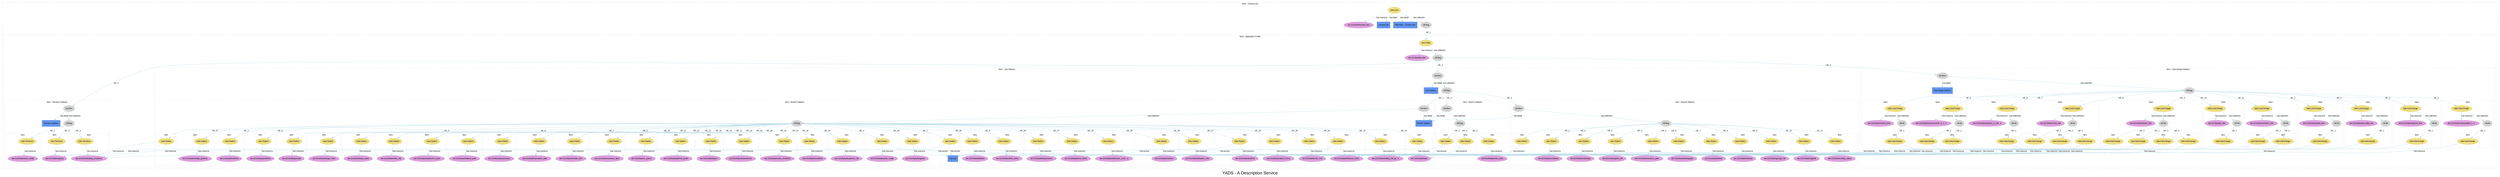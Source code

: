 
digraph yads { 



graph [

  fontname=arial, fontsize=24

  label="YADS - A Description Service"

];

node [

  fontname=arial, fontsize=11, fontcolor=black,

  style=filled, color=cornflowerblue,

];

edge [

  fontname=arial, fontsize=11, fontcolor=black,

  style=filled, color=lightblue,

];

rankdir=TB;



subgraph cluster_1 {



  style=dashed; color=lightgrey;

  fontname=arial; fontsize=11;

  fontcolor="black"; label="Nest - Central Line";



  ":_1" [label="tube:Line", color=lightgoldenrod];

  ":_1" -> "doi:1014/tube/central_line" [label="has:resource", URL="http://www2.elsevier.co.uk/~tony/1014/yads-schema-2002-04-03#resource"];



  ":_1" -> "node_2" [label="has:label", URL="http://www2.elsevier.co.uk/~tony/1014/yads-schema-2002-04-03#label"];

  ":_1" -> "node_3" [label="has:detail", URL="http://www2.elsevier.co.uk/~tony/1014/yads-schema-2002-04-03#detail"];

  ":_1" -> ":_2" [label="has:collection", URL="http://www2.elsevier.co.uk/~tony/1014/yads-schema-2002-04-03#collection"];

  ":_2" [label="rdf:Bag", color=lightgrey];

  "doi:1014/tube/central_line" [color=plum, URL="http://dx.doi.org/1014/tube/central_line"];

  "node_2" [shape=box, label="Central Line"];

  "node_3" [shape=box, label="TubeTime - Central Line."];

  ":_2" [label="rdf:Bag", color=lightgrey, URL="http://www.w3.org/1999/02/22-rdf-syntax-ns#Bag"];

  ":_2" -> ":_3" [label="rdf:_1", URL="http://www.w3.org/1999/02/22-rdf-syntax-ns#_1"];

":_3" [label="isa:Nest"]



subgraph cluster_3 {



  style=dashed; color=lightgrey;

  fontname=arial; fontsize=11;

  fontcolor="black"; label="Nest - Application Profile";



  ":_3" [label="doi:Profile", color=lightgoldenrod];

  ":_3" -> "doi:1014/profile.tube" [label="has:resource", URL="http://www2.elsevier.co.uk/~tony/1014/yads-schema-2002-04-03#resource"];



  ":_3" -> ":_4" [label="has:collection", URL="http://www2.elsevier.co.uk/~tony/1014/yads-schema-2002-04-03#collection"];

  ":_4" [label="rdf:Bag", color=lightgrey];

  "doi:1014/profile.tube" [color=plum, URL="http://dx.doi.org/1014/profile.tube"];

  ":_4" [label="rdf:Bag", color=lightgrey, URL="http://www.w3.org/1999/02/22-rdf-syntax-ns#Bag"];

  ":_4" -> ":_5" [label="rdf:_1", URL="http://www.w3.org/1999/02/22-rdf-syntax-ns#_1"];

":_5" [label="isa:Item"]

  ":_4" -> ":_10" [label="rdf:_2", URL="http://www.w3.org/1999/02/22-rdf-syntax-ns#_2"];

":_10" [label="isa:Item"]

  ":_4" -> ":_69" [label="rdf:_3", URL="http://www.w3.org/1999/02/22-rdf-syntax-ns#_3"];

":_69" [label="isa:Item"]



subgraph cluster_5 {



  style=dashed; color=lightgrey;

  fontname=arial; fontsize=11;

  fontcolor="black"; label="Item - Terminus Stations";



  ":_5" [label="isa:Item", color=lightgrey, URL="http://www2.elsevier.co.uk/~tony/1014/yads-schema-2002-04-03#Item"];

  ":_5" -> "node_5" [label="has:detail", URL="http://www2.elsevier.co.uk/~tony/1014/yads-schema-2002-04-03#detail"];

  ":_5" -> ":_6" [label="has:collection", URL="http://www2.elsevier.co.uk/~tony/1014/yads-schema-2002-04-03#collection"];

  ":_6" [label="rdf:Bag", color=lightgrey];

  "node_5" [shape=box, label="Terminus stations."];

  ":_6" [label="rdf:Bag", color=lightgrey, URL="http://www.w3.org/1999/02/22-rdf-syntax-ns#Bag"];

  ":_6" -> ":_7" [label="rdf:_1", URL="http://www.w3.org/1999/02/22-rdf-syntax-ns#_1"];

":_7" [label="isa:Item"]

  ":_6" -> ":_8" [label="rdf:_2", URL="http://www.w3.org/1999/02/22-rdf-syntax-ns#_2"];

":_8" [label="isa:Item"]

  ":_6" -> ":_9" [label="rdf:_3", URL="http://www.w3.org/1999/02/22-rdf-syntax-ns#_3"];

":_9" [label="isa:Item"]



subgraph cluster_7 {



  style=dashed; color=lightgrey;

  fontname=arial; fontsize=11;

  fontcolor="black"; label="Item";



  ":_7" [label="tube:Terminus", color=lightgoldenrod];

  ":_7" -> "doi:1014/tube/west_ruislip" [label="has:resource", URL="http://www2.elsevier.co.uk/~tony/1014/yads-schema-2002-04-03#resource"];



  "doi:1014/tube/west_ruislip" [color=plum, URL="http://dx.doi.org/1014/tube/west_ruislip"];

}



subgraph cluster_8 {



  style=dashed; color=lightgrey;

  fontname=arial; fontsize=11;

  fontcolor="black"; label="Item";



  ":_8" [label="tube:Terminus", color=lightgoldenrod];

  ":_8" -> "doi:1014/tube/epping" [label="has:resource", URL="http://www2.elsevier.co.uk/~tony/1014/yads-schema-2002-04-03#resource"];



  "doi:1014/tube/epping" [color=plum, URL="http://dx.doi.org/1014/tube/epping"];

}



subgraph cluster_9 {



  style=dashed; color=lightgrey;

  fontname=arial; fontsize=11;

  fontcolor="black"; label="Item";



  ":_9" [label="tube:Terminus", color=lightgoldenrod];

  ":_9" -> "doi:1014/tube/ealing_broadway" [label="has:resource", URL="http://www2.elsevier.co.uk/~tony/1014/yads-schema-2002-04-03#resource"];



  "doi:1014/tube/ealing_broadway" [color=plum, URL="http://dx.doi.org/1014/tube/ealing_broadway"];

}



}



subgraph cluster_10 {



  style=dashed; color=lightgrey;

  fontname=arial; fontsize=11;

  fontcolor="black"; label="Item - Line Stations";



  ":_10" [label="isa:Item", color=lightgrey, URL="http://www2.elsevier.co.uk/~tony/1014/yads-schema-2002-04-03#Item"];

  ":_10" -> "node_9" [label="has:detail", URL="http://www2.elsevier.co.uk/~tony/1014/yads-schema-2002-04-03#detail"];

  ":_10" -> ":_11" [label="has:collection", URL="http://www2.elsevier.co.uk/~tony/1014/yads-schema-2002-04-03#collection"];

  ":_11" [label="rdf:Bag", color=lightgrey];

  "node_9" [shape=box, label="Line stations."];

  ":_11" [label="rdf:Bag", color=lightgrey, URL="http://www.w3.org/1999/02/22-rdf-syntax-ns#Bag"];

  ":_11" -> ":_12" [label="rdf:_1", URL="http://www.w3.org/1999/02/22-rdf-syntax-ns#_1"];

":_12" [label="isa:Item"]

  ":_11" -> ":_51" [label="rdf:_2", URL="http://www.w3.org/1999/02/22-rdf-syntax-ns#_2"];

":_51" [label="isa:Item"]

  ":_11" -> ":_56" [label="rdf:_3", URL="http://www.w3.org/1999/02/22-rdf-syntax-ns#_3"];

":_56" [label="isa:Item"]



subgraph cluster_12 {



  style=dashed; color=lightgrey;

  fontname=arial; fontsize=11;

  fontcolor="black"; label="Item - Branch Stations";



  ":_12" [label="isa:Item", color=lightgrey, URL="http://www2.elsevier.co.uk/~tony/1014/yads-schema-2002-04-03#Item"];

  ":_12" -> "node_105257" [label="has:detail", URL="http://www2.elsevier.co.uk/~tony/1014/yads-schema-2002-04-03#detail"];

  ":_12" -> ":_13" [label="has:collection", URL="http://www2.elsevier.co.uk/~tony/1014/yads-schema-2002-04-03#collection"];

  ":_13" [label="rdf:Bag", color=lightgrey];

  "node_105257" [shape=box, label="Branch stations."];

  ":_13" [label="rdf:Bag", color=lightgrey, URL="http://www.w3.org/1999/02/22-rdf-syntax-ns#Bag"];

  ":_13" -> ":_14" [label="rdf:_1", URL="http://www.w3.org/1999/02/22-rdf-syntax-ns#_1"];

":_14" [label="isa:Item"]

  ":_13" -> ":_15" [label="rdf:_2", URL="http://www.w3.org/1999/02/22-rdf-syntax-ns#_2"];

":_15" [label="isa:Item"]

  ":_13" -> ":_16" [label="rdf:_3", URL="http://www.w3.org/1999/02/22-rdf-syntax-ns#_3"];

":_16" [label="isa:Item"]

  ":_13" -> ":_17" [label="rdf:_4", URL="http://www.w3.org/1999/02/22-rdf-syntax-ns#_4"];

":_17" [label="isa:Item"]

  ":_13" -> ":_18" [label="rdf:_5", URL="http://www.w3.org/1999/02/22-rdf-syntax-ns#_5"];

":_18" [label="isa:Item"]

  ":_13" -> ":_19" [label="rdf:_6", URL="http://www.w3.org/1999/02/22-rdf-syntax-ns#_6"];

":_19" [label="isa:Item"]

  ":_13" -> ":_20" [label="rdf:_7", URL="http://www.w3.org/1999/02/22-rdf-syntax-ns#_7"];

":_20" [label="isa:Item"]

  ":_13" -> ":_21" [label="rdf:_8", URL="http://www.w3.org/1999/02/22-rdf-syntax-ns#_8"];

":_21" [label="isa:Item"]

  ":_13" -> ":_22" [label="rdf:_9", URL="http://www.w3.org/1999/02/22-rdf-syntax-ns#_9"];

":_22" [label="isa:Item"]

  ":_13" -> ":_23" [label="rdf:_10", URL="http://www.w3.org/1999/02/22-rdf-syntax-ns#_10"];

":_23" [label="isa:Item"]

  ":_13" -> ":_24" [label="rdf:_11", URL="http://www.w3.org/1999/02/22-rdf-syntax-ns#_11"];

":_24" [label="isa:Item"]

  ":_13" -> ":_25" [label="rdf:_12", URL="http://www.w3.org/1999/02/22-rdf-syntax-ns#_12"];

":_25" [label="isa:Item"]

  ":_13" -> ":_26" [label="rdf:_13", URL="http://www.w3.org/1999/02/22-rdf-syntax-ns#_13"];

":_26" [label="isa:Item"]

  ":_13" -> ":_27" [label="rdf:_14", URL="http://www.w3.org/1999/02/22-rdf-syntax-ns#_14"];

":_27" [label="isa:Item"]

  ":_13" -> ":_28" [label="rdf:_15", URL="http://www.w3.org/1999/02/22-rdf-syntax-ns#_15"];

":_28" [label="isa:Item"]

  ":_13" -> ":_29" [label="rdf:_16", URL="http://www.w3.org/1999/02/22-rdf-syntax-ns#_16"];

":_29" [label="isa:Item"]

  ":_13" -> ":_30" [label="rdf:_17", URL="http://www.w3.org/1999/02/22-rdf-syntax-ns#_17"];

":_30" [label="isa:Item"]

  ":_13" -> ":_31" [label="rdf:_18", URL="http://www.w3.org/1999/02/22-rdf-syntax-ns#_18"];

":_31" [label="isa:Item"]

  ":_13" -> ":_32" [label="rdf:_19", URL="http://www.w3.org/1999/02/22-rdf-syntax-ns#_19"];

":_32" [label="isa:Item"]

  ":_13" -> ":_33" [label="rdf:_20", URL="http://www.w3.org/1999/02/22-rdf-syntax-ns#_20"];

":_33" [label="isa:Item"]

  ":_13" -> ":_34" [label="rdf:_21", URL="http://www.w3.org/1999/02/22-rdf-syntax-ns#_21"];

":_34" [label="isa:Item"]

  ":_13" -> ":_35" [label="rdf:_22", URL="http://www.w3.org/1999/02/22-rdf-syntax-ns#_22"];

":_35" [label="isa:Item"]

  ":_13" -> ":_36" [label="rdf:_23", URL="http://www.w3.org/1999/02/22-rdf-syntax-ns#_23"];

":_36" [label="isa:Item"]

  ":_13" -> ":_37" [label="rdf:_24", URL="http://www.w3.org/1999/02/22-rdf-syntax-ns#_24"];

":_37" [label="isa:Item"]

  ":_13" -> ":_38" [label="rdf:_25", URL="http://www.w3.org/1999/02/22-rdf-syntax-ns#_25"];

":_38" [label="isa:Item"]

  ":_13" -> ":_39" [label="rdf:_26", URL="http://www.w3.org/1999/02/22-rdf-syntax-ns#_26"];

":_39" [label="isa:Item"]

  ":_13" -> ":_40" [label="rdf:_27", URL="http://www.w3.org/1999/02/22-rdf-syntax-ns#_27"];

":_40" [label="isa:Item"]

  ":_13" -> ":_41" [label="rdf:_28", URL="http://www.w3.org/1999/02/22-rdf-syntax-ns#_28"];

":_41" [label="isa:Item"]

  ":_13" -> ":_42" [label="rdf:_29", URL="http://www.w3.org/1999/02/22-rdf-syntax-ns#_29"];

":_42" [label="isa:Item"]

  ":_13" -> ":_43" [label="rdf:_30", URL="http://www.w3.org/1999/02/22-rdf-syntax-ns#_30"];

":_43" [label="isa:Item"]

  ":_13" -> ":_44" [label="rdf:_31", URL="http://www.w3.org/1999/02/22-rdf-syntax-ns#_31"];

":_44" [label="isa:Item"]

  ":_13" -> ":_45" [label="rdf:_32", URL="http://www.w3.org/1999/02/22-rdf-syntax-ns#_32"];

":_45" [label="isa:Item"]

  ":_13" -> ":_46" [label="rdf:_33", URL="http://www.w3.org/1999/02/22-rdf-syntax-ns#_33"];

":_46" [label="isa:Item"]

  ":_13" -> ":_47" [label="rdf:_34", URL="http://www.w3.org/1999/02/22-rdf-syntax-ns#_34"];

":_47" [label="isa:Item"]

  ":_13" -> ":_48" [label="rdf:_35", URL="http://www.w3.org/1999/02/22-rdf-syntax-ns#_35"];

":_48" [label="isa:Item"]

  ":_13" -> ":_49" [label="rdf:_36", URL="http://www.w3.org/1999/02/22-rdf-syntax-ns#_36"];

":_49" [label="isa:Item"]

  ":_13" -> ":_50" [label="rdf:_37", URL="http://www.w3.org/1999/02/22-rdf-syntax-ns#_37"];

":_50" [label="isa:Item"]



subgraph cluster_14 {



  style=dashed; color=lightgrey;

  fontname=arial; fontsize=11;

  fontcolor="black"; label="Item";



  ":_14" [label="tube:Station", color=lightgoldenrod];

  ":_14" -> "doi:1014/tube/west_ruislip" [label="has:resource", URL="http://www2.elsevier.co.uk/~tony/1014/yads-schema-2002-04-03#resource"];



  ":_14" -> "node_1215374154" [label="has:access", URL="http://www2.elsevier.co.uk/~tony/1014/yads-schema-2002-04-03#access"];

  "doi:1014/tube/west_ruislip" [color=plum, URL="http://dx.doi.org/1014/tube/west_ruislip"];

  "node_1215374154" [shape=box, label="Rail Link"];

}



subgraph cluster_15 {



  style=dashed; color=lightgrey;

  fontname=arial; fontsize=11;

  fontcolor="black"; label="Item";



  ":_15" [label="tube:Station", color=lightgoldenrod];

  ":_15" -> "doi:1014/tube/ruislip_gardens" [label="has:resource", URL="http://www2.elsevier.co.uk/~tony/1014/yads-schema-2002-04-03#resource"];



  "doi:1014/tube/ruislip_gardens" [color=plum, URL="http://dx.doi.org/1014/tube/ruislip_gardens"];

}



subgraph cluster_16 {



  style=dashed; color=lightgrey;

  fontname=arial; fontsize=11;

  fontcolor="black"; label="Item";



  ":_16" [label="tube:Station", color=lightgoldenrod];

  ":_16" -> "doi:1014/tube/south_ruislip" [label="has:resource", URL="http://www2.elsevier.co.uk/~tony/1014/yads-schema-2002-04-03#resource"];



  ":_16" -> "node_1215374154" [label="has:access", URL="http://www2.elsevier.co.uk/~tony/1014/yads-schema-2002-04-03#access"];

  "doi:1014/tube/south_ruislip" [color=plum, URL="http://dx.doi.org/1014/tube/south_ruislip"];

  "node_1215374154" [shape=box, label="Rail Link"];

}



subgraph cluster_17 {



  style=dashed; color=lightgrey;

  fontname=arial; fontsize=11;

  fontcolor="black"; label="Item";



  ":_17" [label="tube:Station", color=lightgoldenrod];

  ":_17" -> "doi:1014/tube/northolt" [label="has:resource", URL="http://www2.elsevier.co.uk/~tony/1014/yads-schema-2002-04-03#resource"];



  "doi:1014/tube/northolt" [color=plum, URL="http://dx.doi.org/1014/tube/northolt"];

}



subgraph cluster_18 {



  style=dashed; color=lightgrey;

  fontname=arial; fontsize=11;

  fontcolor="black"; label="Item";



  ":_18" [label="tube:Station", color=lightgoldenrod];

  ":_18" -> "doi:1014/tube/greenford" [label="has:resource", URL="http://www2.elsevier.co.uk/~tony/1014/yads-schema-2002-04-03#resource"];



  "doi:1014/tube/greenford" [color=plum, URL="http://dx.doi.org/1014/tube/greenford"];

}



subgraph cluster_19 {



  style=dashed; color=lightgrey;

  fontname=arial; fontsize=11;

  fontcolor="black"; label="Item";



  ":_19" [label="tube:Station", color=lightgoldenrod];

  ":_19" -> "doi:1014/tube/perivale" [label="has:resource", URL="http://www2.elsevier.co.uk/~tony/1014/yads-schema-2002-04-03#resource"];



  "doi:1014/tube/perivale" [color=plum, URL="http://dx.doi.org/1014/tube/perivale"];

}



subgraph cluster_20 {



  style=dashed; color=lightgrey;

  fontname=arial; fontsize=11;

  fontcolor="black"; label="Item";



  ":_20" [label="tube:Station", color=lightgoldenrod];

  ":_20" -> "doi:1014/tube/hanger_lane" [label="has:resource", URL="http://www2.elsevier.co.uk/~tony/1014/yads-schema-2002-04-03#resource"];



  "doi:1014/tube/hanger_lane" [color=plum, URL="http://dx.doi.org/1014/tube/hanger_lane"];

}



subgraph cluster_21 {



  style=dashed; color=lightgrey;

  fontname=arial; fontsize=11;

  fontcolor="black"; label="Item";



  ":_21" [label="tube:Station", color=lightgoldenrod];

  ":_21" -> "doi:1014/tube/north_acton" [label="has:resource", URL="http://www2.elsevier.co.uk/~tony/1014/yads-schema-2002-04-03#resource"];



  "doi:1014/tube/north_acton" [color=plum, URL="http://dx.doi.org/1014/tube/north_acton"];

}



subgraph cluster_22 {



  style=dashed; color=lightgrey;

  fontname=arial; fontsize=11;

  fontcolor="black"; label="Item";



  ":_22" [label="tube:Station", color=lightgoldenrod];

  ":_22" -> "doi:1014/tube/east_acton" [label="has:resource", URL="http://www2.elsevier.co.uk/~tony/1014/yads-schema-2002-04-03#resource"];



  "doi:1014/tube/east_acton" [color=plum, URL="http://dx.doi.org/1014/tube/east_acton"];

}



subgraph cluster_23 {



  style=dashed; color=lightgrey;

  fontname=arial; fontsize=11;

  fontcolor="black"; label="Item";



  ":_23" [label="tube:Station", color=lightgoldenrod];

  ":_23" -> "doi:1014/tube/white_city" [label="has:resource", URL="http://www2.elsevier.co.uk/~tony/1014/yads-schema-2002-04-03#resource"];



  "doi:1014/tube/white_city" [color=plum, URL="http://dx.doi.org/1014/tube/white_city"];

}



subgraph cluster_24 {



  style=dashed; color=lightgrey;

  fontname=arial; fontsize=11;

  fontcolor="black"; label="Item";



  ":_24" [label="tube:Station", color=lightgoldenrod];

  ":_24" -> "doi:1014/tube/shepherd's_bush" [label="has:resource", URL="http://www2.elsevier.co.uk/~tony/1014/yads-schema-2002-04-03#resource"];



  "doi:1014/tube/shepherd's_bush" [color=plum, URL="http://dx.doi.org/1014/tube/shepherd's_bush"];

}



subgraph cluster_25 {



  style=dashed; color=lightgrey;

  fontname=arial; fontsize=11;

  fontcolor="black"; label="Item";



  ":_25" [label="tube:Station", color=lightgoldenrod];

  ":_25" -> "doi:1014/tube/holland_park" [label="has:resource", URL="http://www2.elsevier.co.uk/~tony/1014/yads-schema-2002-04-03#resource"];



  "doi:1014/tube/holland_park" [color=plum, URL="http://dx.doi.org/1014/tube/holland_park"];

}



subgraph cluster_26 {



  style=dashed; color=lightgrey;

  fontname=arial; fontsize=11;

  fontcolor="black"; label="Item";



  ":_26" [label="tube:Station", color=lightgoldenrod];

  ":_26" -> "doi:1014/tube/notting_hill_ga...e" [label="has:resource", URL="http://www2.elsevier.co.uk/~tony/1014/yads-schema-2002-04-03#resource"];



  "doi:1014/tube/notting_hill_ga...e" [color=plum, URL="http://dx.doi.org/1014/tube/notting_hill_gate"];

}



subgraph cluster_27 {



  style=dashed; color=lightgrey;

  fontname=arial; fontsize=11;

  fontcolor="black"; label="Item";



  ":_27" [label="tube:Station", color=lightgoldenrod];

  ":_27" -> "doi:1014/tube/queensway" [label="has:resource", URL="http://www2.elsevier.co.uk/~tony/1014/yads-schema-2002-04-03#resource"];



  "doi:1014/tube/queensway" [color=plum, URL="http://dx.doi.org/1014/tube/queensway"];

}



subgraph cluster_28 {



  style=dashed; color=lightgrey;

  fontname=arial; fontsize=11;

  fontcolor="black"; label="Item";



  ":_28" [label="tube:Station", color=lightgoldenrod];

  ":_28" -> "doi:1014/tube/lancaster_gate" [label="has:resource", URL="http://www2.elsevier.co.uk/~tony/1014/yads-schema-2002-04-03#resource"];



  "doi:1014/tube/lancaster_gate" [color=plum, URL="http://dx.doi.org/1014/tube/lancaster_gate"];

}



subgraph cluster_29 {



  style=dashed; color=lightgrey;

  fontname=arial; fontsize=11;

  fontcolor="black"; label="Item";



  ":_29" [label="tube:Station", color=lightgoldenrod];

  ":_29" -> "doi:1014/tube/marble_arch" [label="has:resource", URL="http://www2.elsevier.co.uk/~tony/1014/yads-schema-2002-04-03#resource"];



  "doi:1014/tube/marble_arch" [color=plum, URL="http://dx.doi.org/1014/tube/marble_arch"];

}



subgraph cluster_30 {



  style=dashed; color=lightgrey;

  fontname=arial; fontsize=11;

  fontcolor="black"; label="Item";



  ":_30" [label="tube:Station", color=lightgoldenrod];

  ":_30" -> "doi:1014/tube/bond_street" [label="has:resource", URL="http://www2.elsevier.co.uk/~tony/1014/yads-schema-2002-04-03#resource"];



  "doi:1014/tube/bond_street" [color=plum, URL="http://dx.doi.org/1014/tube/bond_street"];

}



subgraph cluster_31 {



  style=dashed; color=lightgrey;

  fontname=arial; fontsize=11;

  fontcolor="black"; label="Item";



  ":_31" [label="tube:Station", color=lightgoldenrod];

  ":_31" -> "doi:1014/tube/oxford_circus" [label="has:resource", URL="http://www2.elsevier.co.uk/~tony/1014/yads-schema-2002-04-03#resource"];



  "doi:1014/tube/oxford_circus" [color=plum, URL="http://dx.doi.org/1014/tube/oxford_circus"];

}



subgraph cluster_32 {



  style=dashed; color=lightgrey;

  fontname=arial; fontsize=11;

  fontcolor="black"; label="Item";



  ":_32" [label="tube:Station", color=lightgoldenrod];

  ":_32" -> "doi:1014/tube/tottenham_court...d" [label="has:resource", URL="http://www2.elsevier.co.uk/~tony/1014/yads-schema-2002-04-03#resource"];



  "doi:1014/tube/tottenham_court...d" [color=plum, URL="http://dx.doi.org/1014/tube/tottenham_court_road"];

}



subgraph cluster_33 {



  style=dashed; color=lightgrey;

  fontname=arial; fontsize=11;

  fontcolor="black"; label="Item";



  ":_33" [label="tube:Station", color=lightgoldenrod];

  ":_33" -> "doi:1014/tube/holborn" [label="has:resource", URL="http://www2.elsevier.co.uk/~tony/1014/yads-schema-2002-04-03#resource"];



  "doi:1014/tube/holborn" [color=plum, URL="http://dx.doi.org/1014/tube/holborn"];

}



subgraph cluster_34 {



  style=dashed; color=lightgrey;

  fontname=arial; fontsize=11;

  fontcolor="black"; label="Item";



  ":_34" [label="tube:Station", color=lightgoldenrod];

  ":_34" -> "doi:1014/tube/chancery_lane" [label="has:resource", URL="http://www2.elsevier.co.uk/~tony/1014/yads-schema-2002-04-03#resource"];



  "doi:1014/tube/chancery_lane" [color=plum, URL="http://dx.doi.org/1014/tube/chancery_lane"];

}



subgraph cluster_35 {



  style=dashed; color=lightgrey;

  fontname=arial; fontsize=11;

  fontcolor="black"; label="Item";



  ":_35" [label="tube:Station", color=lightgoldenrod];

  ":_35" -> "doi:1014/tube/st._paul's" [label="has:resource", URL="http://www2.elsevier.co.uk/~tony/1014/yads-schema-2002-04-03#resource"];



  "doi:1014/tube/st._paul's" [color=plum, URL="http://dx.doi.org/1014/tube/st._paul's"];

}



subgraph cluster_36 {



  style=dashed; color=lightgrey;

  fontname=arial; fontsize=11;

  fontcolor="black"; label="Item";



  ":_36" [label="tube:Station", color=lightgoldenrod];

  ":_36" -> "doi:1014/tube/bank" [label="has:resource", URL="http://www2.elsevier.co.uk/~tony/1014/yads-schema-2002-04-03#resource"];



  "doi:1014/tube/bank" [color=plum, URL="http://dx.doi.org/1014/tube/bank"];

}



subgraph cluster_37 {



  style=dashed; color=lightgrey;

  fontname=arial; fontsize=11;

  fontcolor="black"; label="Item";



  ":_37" [label="tube:Station", color=lightgoldenrod];

  ":_37" -> "doi:1014/tube/liverpool_stree" [label="has:resource", URL="http://www2.elsevier.co.uk/~tony/1014/yads-schema-2002-04-03#resource"];



  ":_37" -> "node_1215374154" [label="has:access", URL="http://www2.elsevier.co.uk/~tony/1014/yads-schema-2002-04-03#access"];

  "doi:1014/tube/liverpool_stree" [color=plum, URL="http://dx.doi.org/1014/tube/liverpool_street"];

  "node_1215374154" [shape=box, label="Rail Link"];

}



subgraph cluster_38 {



  style=dashed; color=lightgrey;

  fontname=arial; fontsize=11;

  fontcolor="black"; label="Item";



  ":_38" [label="tube:Station", color=lightgoldenrod];

  ":_38" -> "doi:1014/tube/bethnal_green" [label="has:resource", URL="http://www2.elsevier.co.uk/~tony/1014/yads-schema-2002-04-03#resource"];



  "doi:1014/tube/bethnal_green" [color=plum, URL="http://dx.doi.org/1014/tube/bethnal_green"];

}



subgraph cluster_39 {



  style=dashed; color=lightgrey;

  fontname=arial; fontsize=11;

  fontcolor="black"; label="Item";



  ":_39" [label="tube:Station", color=lightgoldenrod];

  ":_39" -> "doi:1014/tube/mile_end" [label="has:resource", URL="http://www2.elsevier.co.uk/~tony/1014/yads-schema-2002-04-03#resource"];



  "doi:1014/tube/mile_end" [color=plum, URL="http://dx.doi.org/1014/tube/mile_end"];

}



subgraph cluster_40 {



  style=dashed; color=lightgrey;

  fontname=arial; fontsize=11;

  fontcolor="black"; label="Item";



  ":_40" [label="tube:Station", color=lightgoldenrod];

  ":_40" -> "doi:1014/tube/stratford" [label="has:resource", URL="http://www2.elsevier.co.uk/~tony/1014/yads-schema-2002-04-03#resource"];



  ":_40" -> "node_1215374154" [label="has:access", URL="http://www2.elsevier.co.uk/~tony/1014/yads-schema-2002-04-03#access"];

  "doi:1014/tube/stratford" [color=plum, URL="http://dx.doi.org/1014/tube/stratford"];

  "node_1215374154" [shape=box, label="Rail Link"];

}



subgraph cluster_41 {



  style=dashed; color=lightgrey;

  fontname=arial; fontsize=11;

  fontcolor="black"; label="Item";



  ":_41" [label="tube:Station", color=lightgoldenrod];

  ":_41" -> "doi:1014/tube/leyton" [label="has:resource", URL="http://www2.elsevier.co.uk/~tony/1014/yads-schema-2002-04-03#resource"];



  "doi:1014/tube/leyton" [color=plum, URL="http://dx.doi.org/1014/tube/leyton"];

}



subgraph cluster_42 {



  style=dashed; color=lightgrey;

  fontname=arial; fontsize=11;

  fontcolor="black"; label="Item";



  ":_42" [label="tube:Station", color=lightgoldenrod];

  ":_42" -> "doi:1014/tube/leytonstone" [label="has:resource", URL="http://www2.elsevier.co.uk/~tony/1014/yads-schema-2002-04-03#resource"];



  "doi:1014/tube/leytonstone" [color=plum, URL="http://dx.doi.org/1014/tube/leytonstone"];

}



subgraph cluster_43 {



  style=dashed; color=lightgrey;

  fontname=arial; fontsize=11;

  fontcolor="black"; label="Item";



  ":_43" [label="tube:Station", color=lightgoldenrod];

  ":_43" -> "doi:1014/tube/snaresbrook" [label="has:resource", URL="http://www2.elsevier.co.uk/~tony/1014/yads-schema-2002-04-03#resource"];



  "doi:1014/tube/snaresbrook" [color=plum, URL="http://dx.doi.org/1014/tube/snaresbrook"];

}



subgraph cluster_44 {



  style=dashed; color=lightgrey;

  fontname=arial; fontsize=11;

  fontcolor="black"; label="Item";



  ":_44" [label="tube:Station", color=lightgoldenrod];

  ":_44" -> "doi:1014/tube/south_woodford" [label="has:resource", URL="http://www2.elsevier.co.uk/~tony/1014/yads-schema-2002-04-03#resource"];



  "doi:1014/tube/south_woodford" [color=plum, URL="http://dx.doi.org/1014/tube/south_woodford"];

}



subgraph cluster_45 {



  style=dashed; color=lightgrey;

  fontname=arial; fontsize=11;

  fontcolor="black"; label="Item";



  ":_45" [label="tube:Station", color=lightgoldenrod];

  ":_45" -> "doi:1014/tube/woodford" [label="has:resource", URL="http://www2.elsevier.co.uk/~tony/1014/yads-schema-2002-04-03#resource"];



  "doi:1014/tube/woodford" [color=plum, URL="http://dx.doi.org/1014/tube/woodford"];

}



subgraph cluster_46 {



  style=dashed; color=lightgrey;

  fontname=arial; fontsize=11;

  fontcolor="black"; label="Item";



  ":_46" [label="tube:Station", color=lightgoldenrod];

  ":_46" -> "doi:1014/tube/buckhurst_hill" [label="has:resource", URL="http://www2.elsevier.co.uk/~tony/1014/yads-schema-2002-04-03#resource"];



  "doi:1014/tube/buckhurst_hill" [color=plum, URL="http://dx.doi.org/1014/tube/buckhurst_hill"];

}



subgraph cluster_47 {



  style=dashed; color=lightgrey;

  fontname=arial; fontsize=11;

  fontcolor="black"; label="Item";



  ":_47" [label="tube:Station", color=lightgoldenrod];

  ":_47" -> "doi:1014/tube/loughton" [label="has:resource", URL="http://www2.elsevier.co.uk/~tony/1014/yads-schema-2002-04-03#resource"];



  "doi:1014/tube/loughton" [color=plum, URL="http://dx.doi.org/1014/tube/loughton"];

}



subgraph cluster_48 {



  style=dashed; color=lightgrey;

  fontname=arial; fontsize=11;

  fontcolor="black"; label="Item";



  ":_48" [label="tube:Station", color=lightgoldenrod];

  ":_48" -> "doi:1014/tube/debden" [label="has:resource", URL="http://www2.elsevier.co.uk/~tony/1014/yads-schema-2002-04-03#resource"];



  "doi:1014/tube/debden" [color=plum, URL="http://dx.doi.org/1014/tube/debden"];

}



subgraph cluster_49 {



  style=dashed; color=lightgrey;

  fontname=arial; fontsize=11;

  fontcolor="black"; label="Item";



  ":_49" [label="tube:Station", color=lightgoldenrod];

  ":_49" -> "doi:1014/tube/theydon_bois" [label="has:resource", URL="http://www2.elsevier.co.uk/~tony/1014/yads-schema-2002-04-03#resource"];



  "doi:1014/tube/theydon_bois" [color=plum, URL="http://dx.doi.org/1014/tube/theydon_bois"];

}



subgraph cluster_50 {



  style=dashed; color=lightgrey;

  fontname=arial; fontsize=11;

  fontcolor="black"; label="Item";



  ":_50" [label="tube:Station", color=lightgoldenrod];

  ":_50" -> "doi:1014/tube/epping" [label="has:resource", URL="http://www2.elsevier.co.uk/~tony/1014/yads-schema-2002-04-03#resource"];



  "doi:1014/tube/epping" [color=plum, URL="http://dx.doi.org/1014/tube/epping"];

}



}



subgraph cluster_51 {



  style=dashed; color=lightgrey;

  fontname=arial; fontsize=11;

  fontcolor="black"; label="Item - Branch Stations";



  ":_51" [label="isa:Item", color=lightgrey, URL="http://www2.elsevier.co.uk/~tony/1014/yads-schema-2002-04-03#Item"];

  ":_51" -> "node_105257" [label="has:detail", URL="http://www2.elsevier.co.uk/~tony/1014/yads-schema-2002-04-03#detail"];

  ":_51" -> ":_52" [label="has:collection", URL="http://www2.elsevier.co.uk/~tony/1014/yads-schema-2002-04-03#collection"];

  ":_52" [label="rdf:Bag", color=lightgrey];

  "node_105257" [shape=box, label="Branch stations."];

  ":_52" [label="rdf:Bag", color=lightgrey, URL="http://www.w3.org/1999/02/22-rdf-syntax-ns#Bag"];

  ":_52" -> ":_53" [label="rdf:_1", URL="http://www.w3.org/1999/02/22-rdf-syntax-ns#_1"];

":_53" [label="isa:Item"]

  ":_52" -> ":_54" [label="rdf:_2", URL="http://www.w3.org/1999/02/22-rdf-syntax-ns#_2"];

":_54" [label="isa:Item"]

  ":_52" -> ":_55" [label="rdf:_3", URL="http://www.w3.org/1999/02/22-rdf-syntax-ns#_3"];

":_55" [label="isa:Item"]



subgraph cluster_53 {



  style=dashed; color=lightgrey;

  fontname=arial; fontsize=11;

  fontcolor="black"; label="Item";



  ":_53" [label="tube:Station", color=lightgoldenrod];

  ":_53" -> "doi:1014/tube/ealing_broadway" [label="has:resource", URL="http://www2.elsevier.co.uk/~tony/1014/yads-schema-2002-04-03#resource"];



  ":_53" -> "node_1215374154" [label="has:access", URL="http://www2.elsevier.co.uk/~tony/1014/yads-schema-2002-04-03#access"];

  "doi:1014/tube/ealing_broadway" [color=plum, URL="http://dx.doi.org/1014/tube/ealing_broadway"];

  "node_1215374154" [shape=box, label="Rail Link"];

}



subgraph cluster_54 {



  style=dashed; color=lightgrey;

  fontname=arial; fontsize=11;

  fontcolor="black"; label="Item";



  ":_54" [label="tube:Station", color=lightgoldenrod];

  ":_54" -> "doi:1014/tube/west_acton" [label="has:resource", URL="http://www2.elsevier.co.uk/~tony/1014/yads-schema-2002-04-03#resource"];



  "doi:1014/tube/west_acton" [color=plum, URL="http://dx.doi.org/1014/tube/west_acton"];

}



subgraph cluster_55 {



  style=dashed; color=lightgrey;

  fontname=arial; fontsize=11;

  fontcolor="black"; label="Item";



  ":_55" [label="tube:Station", color=lightgoldenrod];

  ":_55" -> "doi:1014/tube/north_acton" [label="has:resource", URL="http://www2.elsevier.co.uk/~tony/1014/yads-schema-2002-04-03#resource"];



  "doi:1014/tube/north_acton" [color=plum, URL="http://dx.doi.org/1014/tube/north_acton"];

}



}



subgraph cluster_56 {



  style=dashed; color=lightgrey;

  fontname=arial; fontsize=11;

  fontcolor="black"; label="Item - Branch Stations";



  ":_56" [label="isa:Item", color=lightgrey, URL="http://www2.elsevier.co.uk/~tony/1014/yads-schema-2002-04-03#Item"];

  ":_56" -> "node_105257" [label="has:detail", URL="http://www2.elsevier.co.uk/~tony/1014/yads-schema-2002-04-03#detail"];

  ":_56" -> ":_57" [label="has:collection", URL="http://www2.elsevier.co.uk/~tony/1014/yads-schema-2002-04-03#collection"];

  ":_57" [label="rdf:Bag", color=lightgrey];

  "node_105257" [shape=box, label="Branch stations."];

  ":_57" [label="rdf:Bag", color=lightgrey, URL="http://www.w3.org/1999/02/22-rdf-syntax-ns#Bag"];

  ":_57" -> ":_58" [label="rdf:_1", URL="http://www.w3.org/1999/02/22-rdf-syntax-ns#_1"];

":_58" [label="isa:Item"]

  ":_57" -> ":_59" [label="rdf:_2", URL="http://www.w3.org/1999/02/22-rdf-syntax-ns#_2"];

":_59" [label="isa:Item"]

  ":_57" -> ":_60" [label="rdf:_3", URL="http://www.w3.org/1999/02/22-rdf-syntax-ns#_3"];

":_60" [label="isa:Item"]

  ":_57" -> ":_61" [label="rdf:_4", URL="http://www.w3.org/1999/02/22-rdf-syntax-ns#_4"];

":_61" [label="isa:Item"]

  ":_57" -> ":_62" [label="rdf:_5", URL="http://www.w3.org/1999/02/22-rdf-syntax-ns#_5"];

":_62" [label="isa:Item"]

  ":_57" -> ":_63" [label="rdf:_6", URL="http://www.w3.org/1999/02/22-rdf-syntax-ns#_6"];

":_63" [label="isa:Item"]

  ":_57" -> ":_64" [label="rdf:_7", URL="http://www.w3.org/1999/02/22-rdf-syntax-ns#_7"];

":_64" [label="isa:Item"]

  ":_57" -> ":_65" [label="rdf:_8", URL="http://www.w3.org/1999/02/22-rdf-syntax-ns#_8"];

":_65" [label="isa:Item"]

  ":_57" -> ":_66" [label="rdf:_9", URL="http://www.w3.org/1999/02/22-rdf-syntax-ns#_9"];

":_66" [label="isa:Item"]

  ":_57" -> ":_67" [label="rdf:_10", URL="http://www.w3.org/1999/02/22-rdf-syntax-ns#_10"];

":_67" [label="isa:Item"]

  ":_57" -> ":_68" [label="rdf:_11", URL="http://www.w3.org/1999/02/22-rdf-syntax-ns#_11"];

":_68" [label="isa:Item"]



subgraph cluster_58 {



  style=dashed; color=lightgrey;

  fontname=arial; fontsize=11;

  fontcolor="black"; label="Item";



  ":_58" [label="tube:Station", color=lightgoldenrod];

  ":_58" -> "doi:1014/tube/leytonstone" [label="has:resource", URL="http://www2.elsevier.co.uk/~tony/1014/yads-schema-2002-04-03#resource"];



  "doi:1014/tube/leytonstone" [color=plum, URL="http://dx.doi.org/1014/tube/leytonstone"];

}



subgraph cluster_59 {



  style=dashed; color=lightgrey;

  fontname=arial; fontsize=11;

  fontcolor="black"; label="Item";



  ":_59" [label="tube:Station", color=lightgoldenrod];

  ":_59" -> "doi:1014/tube/wanstead" [label="has:resource", URL="http://www2.elsevier.co.uk/~tony/1014/yads-schema-2002-04-03#resource"];



  "doi:1014/tube/wanstead" [color=plum, URL="http://dx.doi.org/1014/tube/wanstead"];

}



subgraph cluster_60 {



  style=dashed; color=lightgrey;

  fontname=arial; fontsize=11;

  fontcolor="black"; label="Item";



  ":_60" [label="tube:Station", color=lightgoldenrod];

  ":_60" -> "doi:1014/tube/redbridge" [label="has:resource", URL="http://www2.elsevier.co.uk/~tony/1014/yads-schema-2002-04-03#resource"];



  "doi:1014/tube/redbridge" [color=plum, URL="http://dx.doi.org/1014/tube/redbridge"];

}



subgraph cluster_61 {



  style=dashed; color=lightgrey;

  fontname=arial; fontsize=11;

  fontcolor="black"; label="Item";



  ":_61" [label="tube:Station", color=lightgoldenrod];

  ":_61" -> "doi:1014/tube/gants_hill" [label="has:resource", URL="http://www2.elsevier.co.uk/~tony/1014/yads-schema-2002-04-03#resource"];



  "doi:1014/tube/gants_hill" [color=plum, URL="http://dx.doi.org/1014/tube/gants_hill"];

}



subgraph cluster_62 {



  style=dashed; color=lightgrey;

  fontname=arial; fontsize=11;

  fontcolor="black"; label="Item";



  ":_62" [label="tube:Station", color=lightgoldenrod];

  ":_62" -> "doi:1014/tube/newbury_park" [label="has:resource", URL="http://www2.elsevier.co.uk/~tony/1014/yads-schema-2002-04-03#resource"];



  "doi:1014/tube/newbury_park" [color=plum, URL="http://dx.doi.org/1014/tube/newbury_park"];

}



subgraph cluster_63 {



  style=dashed; color=lightgrey;

  fontname=arial; fontsize=11;

  fontcolor="black"; label="Item";



  ":_63" [label="tube:Station", color=lightgoldenrod];

  ":_63" -> "doi:1014/tube/barkingside" [label="has:resource", URL="http://www2.elsevier.co.uk/~tony/1014/yads-schema-2002-04-03#resource"];



  "doi:1014/tube/barkingside" [color=plum, URL="http://dx.doi.org/1014/tube/barkingside"];

}



subgraph cluster_64 {



  style=dashed; color=lightgrey;

  fontname=arial; fontsize=11;

  fontcolor="black"; label="Item";



  ":_64" [label="tube:Station", color=lightgoldenrod];

  ":_64" -> "doi:1014/tube/fairlop" [label="has:resource", URL="http://www2.elsevier.co.uk/~tony/1014/yads-schema-2002-04-03#resource"];



  "doi:1014/tube/fairlop" [color=plum, URL="http://dx.doi.org/1014/tube/fairlop"];

}



subgraph cluster_65 {



  style=dashed; color=lightgrey;

  fontname=arial; fontsize=11;

  fontcolor="black"; label="Item";



  ":_65" [label="tube:Station", color=lightgoldenrod];

  ":_65" -> "doi:1014/tube/hainault" [label="has:resource", URL="http://www2.elsevier.co.uk/~tony/1014/yads-schema-2002-04-03#resource"];



  "doi:1014/tube/hainault" [color=plum, URL="http://dx.doi.org/1014/tube/hainault"];

}



subgraph cluster_66 {



  style=dashed; color=lightgrey;

  fontname=arial; fontsize=11;

  fontcolor="black"; label="Item";



  ":_66" [label="tube:Station", color=lightgoldenrod];

  ":_66" -> "doi:1014/tube/grange_hill" [label="has:resource", URL="http://www2.elsevier.co.uk/~tony/1014/yads-schema-2002-04-03#resource"];



  "doi:1014/tube/grange_hill" [color=plum, URL="http://dx.doi.org/1014/tube/grange_hill"];

}



subgraph cluster_67 {



  style=dashed; color=lightgrey;

  fontname=arial; fontsize=11;

  fontcolor="black"; label="Item";



  ":_67" [label="tube:Station", color=lightgoldenrod];

  ":_67" -> "doi:1014/tube/chigwell" [label="has:resource", URL="http://www2.elsevier.co.uk/~tony/1014/yads-schema-2002-04-03#resource"];



  "doi:1014/tube/chigwell" [color=plum, URL="http://dx.doi.org/1014/tube/chigwell"];

}



subgraph cluster_68 {



  style=dashed; color=lightgrey;

  fontname=arial; fontsize=11;

  fontcolor="black"; label="Item";



  ":_68" [label="tube:Station", color=lightgoldenrod];

  ":_68" -> "doi:1014/tube/roding_valley" [label="has:resource", URL="http://www2.elsevier.co.uk/~tony/1014/yads-schema-2002-04-03#resource"];



  "doi:1014/tube/roding_valley" [color=plum, URL="http://dx.doi.org/1014/tube/roding_valley"];

}



}



}



subgraph cluster_69 {



  style=dashed; color=lightgrey;

  fontname=arial; fontsize=11;

  fontcolor="black"; label="Item - Interchange Stations";



  ":_69" [label="isa:Item", color=lightgrey, URL="http://www2.elsevier.co.uk/~tony/1014/yads-schema-2002-04-03#Item"];

  ":_69" -> "node_69" [label="has:detail", URL="http://www2.elsevier.co.uk/~tony/1014/yads-schema-2002-04-03#detail"];

  ":_69" -> ":_70" [label="has:collection", URL="http://www2.elsevier.co.uk/~tony/1014/yads-schema-2002-04-03#collection"];

  ":_70" [label="rdf:Bag", color=lightgrey];

  "node_69" [shape=box, label="Interchange stations."];

  ":_70" [label="rdf:Bag", color=lightgrey, URL="http://www.w3.org/1999/02/22-rdf-syntax-ns#Bag"];

  ":_70" -> ":_71" [label="rdf:_1", URL="http://www.w3.org/1999/02/22-rdf-syntax-ns#_1"];

":_71" [label="isa:Nest"]

  ":_70" -> ":_74" [label="rdf:_2", URL="http://www.w3.org/1999/02/22-rdf-syntax-ns#_2"];

":_74" [label="isa:Nest"]

  ":_70" -> ":_77" [label="rdf:_3", URL="http://www.w3.org/1999/02/22-rdf-syntax-ns#_3"];

":_77" [label="isa:Nest"]

  ":_70" -> ":_80" [label="rdf:_4", URL="http://www.w3.org/1999/02/22-rdf-syntax-ns#_4"];

":_80" [label="isa:Nest"]

  ":_70" -> ":_83" [label="rdf:_5", URL="http://www.w3.org/1999/02/22-rdf-syntax-ns#_5"];

":_83" [label="isa:Nest"]

  ":_70" -> ":_86" [label="rdf:_6", URL="http://www.w3.org/1999/02/22-rdf-syntax-ns#_6"];

":_86" [label="isa:Nest"]

  ":_70" -> ":_90" [label="rdf:_7", URL="http://www.w3.org/1999/02/22-rdf-syntax-ns#_7"];

":_90" [label="isa:Nest"]

  ":_70" -> ":_93" [label="rdf:_8", URL="http://www.w3.org/1999/02/22-rdf-syntax-ns#_8"];

":_93" [label="isa:Nest"]

  ":_70" -> ":_98" [label="rdf:_9", URL="http://www.w3.org/1999/02/22-rdf-syntax-ns#_9"];

":_98" [label="isa:Nest"]

  ":_70" -> ":_104" [label="rdf:_10", URL="http://www.w3.org/1999/02/22-rdf-syntax-ns#_10"];

":_104" [label="isa:Nest"]

  ":_70" -> ":_107" [label="rdf:_11", URL="http://www.w3.org/1999/02/22-rdf-syntax-ns#_11"];

":_107" [label="isa:Nest"]



subgraph cluster_71 {



  style=dashed; color=lightgrey;

  fontname=arial; fontsize=11;

  fontcolor="black"; label="Nest";


  ":_71" [label="tube:LineChange", color=lightgoldenrod];

  ":_71" -> "doi:1014/tube/jubilee_line" [label="has:resource", URL="http://www2.elsevier.co.uk/~tony/1014/yads-schema-2002-04-03#resource"];

  ":_71" -> ":_72" [label="has:collection", URL="http://www2.elsevier.co.uk/~tony/1014/yads-schema-2002-04-03#collection"];

  ":_72" [label="rdf:Alt", color=lightgrey];



  "doi:1014/tube/jubilee_line" [color=plum, URL="http://dx.doi.org/1014/tube/jubilee_line"];

  ":_72" [label="rdf:Alt", color=lightgrey, URL="http://www.w3.org/1999/02/22-rdf-syntax-ns#Alt"];

  ":_72" -> ":_73" [label="rdf:_1", URL="http://www.w3.org/1999/02/22-rdf-syntax-ns#_1"];

":_73" [label="isa:Item"]



subgraph cluster_73 {



  style=dashed; color=lightgrey;

  fontname=arial; fontsize=11;

  fontcolor="black"; label="Item";



  ":_73" [label="tube:Interchange", color=lightgoldenrod];

  ":_73" -> "doi:1014/tube/stratford" [label="has:resource", URL="http://www2.elsevier.co.uk/~tony/1014/yads-schema-2002-04-03#resource"];



  "doi:1014/tube/stratford" [color=plum, URL="http://dx.doi.org/1014/tube/stratford"];

}



}



subgraph cluster_74 {



  style=dashed; color=lightgrey;

  fontname=arial; fontsize=11;

  fontcolor="black"; label="Nest";



  ":_74" [label="tube:LineChange", color=lightgoldenrod];

  ":_74" -> "doi:1014/tube/piccadilly_line" [label="has:resource", URL="http://www2.elsevier.co.uk/~tony/1014/yads-schema-2002-04-03#resource"];

  ":_74" -> ":_75" [label="has:collection", URL="http://www2.elsevier.co.uk/~tony/1014/yads-schema-2002-04-03#collection"];

  ":_75" [label="rdf:Alt", color=lightgrey];



  "doi:1014/tube/piccadilly_line" [color=plum, URL="http://dx.doi.org/1014/tube/piccadilly_line"];

  ":_75" [label="rdf:Alt", color=lightgrey, URL="http://www.w3.org/1999/02/22-rdf-syntax-ns#Alt"];

  ":_75" -> ":_76" [label="rdf:_1", URL="http://www.w3.org/1999/02/22-rdf-syntax-ns#_1"];

":_76" [label="isa:Item"]



subgraph cluster_76 {



  style=dashed; color=lightgrey;

  fontname=arial; fontsize=11;

  fontcolor="black"; label="Item";



  ":_76" [label="tube:Interchange", color=lightgoldenrod];

  ":_76" -> "doi:1014/tube/holborn" [label="has:resource", URL="http://www2.elsevier.co.uk/~tony/1014/yads-schema-2002-04-03#resource"];



  "doi:1014/tube/holborn" [color=plum, URL="http://dx.doi.org/1014/tube/holborn"];

}



}



subgraph cluster_77 {



  style=dashed; color=lightgrey;

  fontname=arial; fontsize=11;

  fontcolor="black"; label="Nest";



  ":_77" [label="tube:LineChange", color=lightgoldenrod];

  ":_77" -> "doi:1014/tube/bakerloo_line" [label="has:resource", URL="http://www2.elsevier.co.uk/~tony/1014/yads-schema-2002-04-03#resource"];

  ":_77" -> ":_78" [label="has:collection", URL="http://www2.elsevier.co.uk/~tony/1014/yads-schema-2002-04-03#collection"];

  ":_78" [label="rdf:Alt", color=lightgrey];



  "doi:1014/tube/bakerloo_line" [color=plum, URL="http://dx.doi.org/1014/tube/bakerloo_line"];

  ":_78" [label="rdf:Alt", color=lightgrey, URL="http://www.w3.org/1999/02/22-rdf-syntax-ns#Alt"];

  ":_78" -> ":_79" [label="rdf:_1", URL="http://www.w3.org/1999/02/22-rdf-syntax-ns#_1"];

":_79" [label="isa:Item"]



subgraph cluster_79 {



  style=dashed; color=lightgrey;

  fontname=arial; fontsize=11;

  fontcolor="black"; label="Item";



  ":_79" [label="tube:Interchange", color=lightgoldenrod];

  ":_79" -> "doi:1014/tube/oxford_circus" [label="has:resource", URL="http://www2.elsevier.co.uk/~tony/1014/yads-schema-2002-04-03#resource"];



  "doi:1014/tube/oxford_circus" [color=plum, URL="http://dx.doi.org/1014/tube/oxford_circus"];

}



}



subgraph cluster_80 {



  style=dashed; color=lightgrey;

  fontname=arial; fontsize=11;

  fontcolor="black"; label="Nest";



  ":_80" [label="tube:LineChange", color=lightgoldenrod];

  ":_80" -> "doi:1014/tube/metropolitan_li...e" [label="has:resource", URL="http://www2.elsevier.co.uk/~tony/1014/yads-schema-2002-04-03#resource"];

  ":_80" -> ":_81" [label="has:collection", URL="http://www2.elsevier.co.uk/~tony/1014/yads-schema-2002-04-03#collection"];

  ":_81" [label="rdf:Alt", color=lightgrey];



  "doi:1014/tube/metropolitan_li...e" [color=plum, URL="http://dx.doi.org/1014/tube/metropolitan_line"];

  ":_81" [label="rdf:Alt", color=lightgrey, URL="http://www.w3.org/1999/02/22-rdf-syntax-ns#Alt"];

  ":_81" -> ":_82" [label="rdf:_1", URL="http://www.w3.org/1999/02/22-rdf-syntax-ns#_1"];

":_82" [label="isa:Item"]



subgraph cluster_82 {



  style=dashed; color=lightgrey;

  fontname=arial; fontsize=11;

  fontcolor="black"; label="Item";



  ":_82" [label="tube:Interchange", color=lightgoldenrod];

  ":_82" -> "doi:1014/tube/liverpool_stree" [label="has:resource", URL="http://www2.elsevier.co.uk/~tony/1014/yads-schema-2002-04-03#resource"];



  "doi:1014/tube/liverpool_stree" [color=plum, URL="http://dx.doi.org/1014/tube/liverpool_street"];

}



}



subgraph cluster_83 {



  style=dashed; color=lightgrey;

  fontname=arial; fontsize=11;

  fontcolor="black"; label="Nest";



  ":_83" [label="tube:LineChange", color=lightgoldenrod];

  ":_83" -> "doi:1014/tube/victoria_line" [label="has:resource", URL="http://www2.elsevier.co.uk/~tony/1014/yads-schema-2002-04-03#resource"];

  ":_83" -> ":_84" [label="has:collection", URL="http://www2.elsevier.co.uk/~tony/1014/yads-schema-2002-04-03#collection"];

  ":_84" [label="rdf:Alt", color=lightgrey];



  "doi:1014/tube/victoria_line" [color=plum, URL="http://dx.doi.org/1014/tube/victoria_line"];

  ":_84" [label="rdf:Alt", color=lightgrey, URL="http://www.w3.org/1999/02/22-rdf-syntax-ns#Alt"];

  ":_84" -> ":_85" [label="rdf:_1", URL="http://www.w3.org/1999/02/22-rdf-syntax-ns#_1"];

":_85" [label="isa:Item"]



subgraph cluster_85 {



  style=dashed; color=lightgrey;

  fontname=arial; fontsize=11;

  fontcolor="black"; label="Item";



  ":_85" [label="tube:Interchange", color=lightgoldenrod];

  ":_85" -> "doi:1014/tube/oxford_circus" [label="has:resource", URL="http://www2.elsevier.co.uk/~tony/1014/yads-schema-2002-04-03#resource"];



  "doi:1014/tube/oxford_circus" [color=plum, URL="http://dx.doi.org/1014/tube/oxford_circus"];

}



}



subgraph cluster_86 {



  style=dashed; color=lightgrey;

  fontname=arial; fontsize=11;

  fontcolor="black"; label="Nest";



  ":_86" [label="tube:LineChange", color=lightgoldenrod];

  ":_86" -> "doi:1014/tube/hammersmith_&amp;_c...e" [label="has:resource", URL="http://www2.elsevier.co.uk/~tony/1014/yads-schema-2002-04-03#resource"];

  ":_86" -> ":_87" [label="has:collection", URL="http://www2.elsevier.co.uk/~tony/1014/yads-schema-2002-04-03#collection"];

  ":_87" [label="rdf:Alt", color=lightgrey];



  "doi:1014/tube/hammersmith_&amp;_c...e" [color=plum, URL="http://dx.doi.org/1014/tube/hammersmith_&amp;_city_line"];

  ":_87" [label="rdf:Alt", color=lightgrey, URL="http://www.w3.org/1999/02/22-rdf-syntax-ns#Alt"];

  ":_87" -> ":_88" [label="rdf:_1", URL="http://www.w3.org/1999/02/22-rdf-syntax-ns#_1"];

":_88" [label="isa:Item"]

  ":_87" -> ":_89" [label="rdf:_2", URL="http://www.w3.org/1999/02/22-rdf-syntax-ns#_2"];

":_89" [label="isa:Item"]



subgraph cluster_88 {



  style=dashed; color=lightgrey;

  fontname=arial; fontsize=11;

  fontcolor="black"; label="Item";



  ":_88" [label="tube:Interchange", color=lightgoldenrod];

  ":_88" -> "doi:1014/tube/liverpool_stree" [label="has:resource", URL="http://www2.elsevier.co.uk/~tony/1014/yads-schema-2002-04-03#resource"];



  "doi:1014/tube/liverpool_stree" [color=plum, URL="http://dx.doi.org/1014/tube/liverpool_street"];

}



subgraph cluster_89 {



  style=dashed; color=lightgrey;

  fontname=arial; fontsize=11;

  fontcolor="black"; label="Item";



  ":_89" [label="tube:Interchange", color=lightgoldenrod];

  ":_89" -> "doi:1014/tube/mile_end" [label="has:resource", URL="http://www2.elsevier.co.uk/~tony/1014/yads-schema-2002-04-03#resource"];



  "doi:1014/tube/mile_end" [color=plum, URL="http://dx.doi.org/1014/tube/mile_end"];

}



}



subgraph cluster_90 {



  style=dashed; color=lightgrey;

  fontname=arial; fontsize=11;

  fontcolor="black"; label="Nest";



  ":_90" [label="tube:LineChange", color=lightgoldenrod];

  ":_90" -> "doi:1014/tube/waterloo_&amp;_city...e" [label="has:resource", URL="http://www2.elsevier.co.uk/~tony/1014/yads-schema-2002-04-03#resource"];

  ":_90" -> ":_91" [label="has:collection", URL="http://www2.elsevier.co.uk/~tony/1014/yads-schema-2002-04-03#collection"];

  ":_91" [label="rdf:Alt", color=lightgrey];



  "doi:1014/tube/waterloo_&amp;_city...e" [color=plum, URL="http://dx.doi.org/1014/tube/waterloo_&amp;_city_line"];

  ":_91" [label="rdf:Alt", color=lightgrey, URL="http://www.w3.org/1999/02/22-rdf-syntax-ns#Alt"];

  ":_91" -> ":_92" [label="rdf:_1", URL="http://www.w3.org/1999/02/22-rdf-syntax-ns#_1"];

":_92" [label="isa:Item"]



subgraph cluster_92 {



  style=dashed; color=lightgrey;

  fontname=arial; fontsize=11;

  fontcolor="black"; label="Item";



  ":_92" [label="tube:Interchange", color=lightgoldenrod];

  ":_92" -> "doi:1014/tube/bank" [label="has:resource", URL="http://www2.elsevier.co.uk/~tony/1014/yads-schema-2002-04-03#resource"];



  "doi:1014/tube/bank" [color=plum, URL="http://dx.doi.org/1014/tube/bank"];

}



}



subgraph cluster_93 {



  style=dashed; color=lightgrey;

  fontname=arial; fontsize=11;

  fontcolor="black"; label="Nest";



  ":_93" [label="tube:LineChange", color=lightgoldenrod];

  ":_93" -> "doi:1014/tube/circle_line" [label="has:resource", URL="http://www2.elsevier.co.uk/~tony/1014/yads-schema-2002-04-03#resource"];

  ":_93" -> ":_94" [label="has:collection", URL="http://www2.elsevier.co.uk/~tony/1014/yads-schema-2002-04-03#collection"];

  ":_94" [label="rdf:Alt", color=lightgrey];



  "doi:1014/tube/circle_line" [color=plum, URL="http://dx.doi.org/1014/tube/circle_line"];

  ":_94" [label="rdf:Alt", color=lightgrey, URL="http://www.w3.org/1999/02/22-rdf-syntax-ns#Alt"];

  ":_94" -> ":_95" [label="rdf:_1", URL="http://www.w3.org/1999/02/22-rdf-syntax-ns#_1"];

":_95" [label="isa:Item"]

  ":_94" -> ":_96" [label="rdf:_2", URL="http://www.w3.org/1999/02/22-rdf-syntax-ns#_2"];

":_96" [label="isa:Item"]

  ":_94" -> ":_97" [label="rdf:_3", URL="http://www.w3.org/1999/02/22-rdf-syntax-ns#_3"];

":_97" [label="isa:Item"]



subgraph cluster_95 {



  style=dashed; color=lightgrey;

  fontname=arial; fontsize=11;

  fontcolor="black"; label="Item";



  ":_95" [label="tube:Interchange", color=lightgoldenrod];

  ":_95" -> "doi:1014/tube/notting_hill_ga...e" [label="has:resource", URL="http://www2.elsevier.co.uk/~tony/1014/yads-schema-2002-04-03#resource"];



  "doi:1014/tube/notting_hill_ga...e" [color=plum, URL="http://dx.doi.org/1014/tube/notting_hill_gate"];

}



subgraph cluster_96 {



  style=dashed; color=lightgrey;

  fontname=arial; fontsize=11;

  fontcolor="black"; label="Item";



  ":_96" [label="tube:Interchange", color=lightgoldenrod];

  ":_96" -> "doi:1014/tube/bank" [label="has:resource", URL="http://www2.elsevier.co.uk/~tony/1014/yads-schema-2002-04-03#resource"];



  "doi:1014/tube/bank" [color=plum, URL="http://dx.doi.org/1014/tube/bank"];

}



subgraph cluster_97 {



  style=dashed; color=lightgrey;

  fontname=arial; fontsize=11;

  fontcolor="black"; label="Item";



  ":_97" [label="tube:Interchange", color=lightgoldenrod];

  ":_97" -> "doi:1014/tube/liverpool_stree" [label="has:resource", URL="http://www2.elsevier.co.uk/~tony/1014/yads-schema-2002-04-03#resource"];



  "doi:1014/tube/liverpool_stree" [color=plum, URL="http://dx.doi.org/1014/tube/liverpool_street"];

}



}



subgraph cluster_98 {



  style=dashed; color=lightgrey;

  fontname=arial; fontsize=11;

  fontcolor="black"; label="Nest";



  ":_98" [label="tube:LineChange", color=lightgoldenrod];

  ":_98" -> "doi:1014/tube/district_line" [label="has:resource", URL="http://www2.elsevier.co.uk/~tony/1014/yads-schema-2002-04-03#resource"];

  ":_98" -> ":_99" [label="has:collection", URL="http://www2.elsevier.co.uk/~tony/1014/yads-schema-2002-04-03#collection"];

  ":_99" [label="rdf:Alt", color=lightgrey];



  "doi:1014/tube/district_line" [color=plum, URL="http://dx.doi.org/1014/tube/district_line"];

  ":_99" [label="rdf:Alt", color=lightgrey, URL="http://www.w3.org/1999/02/22-rdf-syntax-ns#Alt"];

  ":_99" -> ":_100" [label="rdf:_1", URL="http://www.w3.org/1999/02/22-rdf-syntax-ns#_1"];

":_100" [label="isa:Item"]

  ":_99" -> ":_101" [label="rdf:_2", URL="http://www.w3.org/1999/02/22-rdf-syntax-ns#_2"];

":_101" [label="isa:Item"]

  ":_99" -> ":_102" [label="rdf:_3", URL="http://www.w3.org/1999/02/22-rdf-syntax-ns#_3"];

":_102" [label="isa:Item"]

  ":_99" -> ":_103" [label="rdf:_4", URL="http://www.w3.org/1999/02/22-rdf-syntax-ns#_4"];

":_103" [label="isa:Item"]



subgraph cluster_100 {



  style=dashed; color=lightgrey;

  fontname=arial; fontsize=11;

  fontcolor="black"; label="Item";



  ":_100" [label="tube:Interchange", color=lightgoldenrod];

  ":_100" -> "doi:1014/tube/notting_hill_ga...e" [label="has:resource", URL="http://www2.elsevier.co.uk/~tony/1014/yads-schema-2002-04-03#resource"];



  "doi:1014/tube/notting_hill_ga...e" [color=plum, URL="http://dx.doi.org/1014/tube/notting_hill_gate"];

}



subgraph cluster_101 {



  style=dashed; color=lightgrey;

  fontname=arial; fontsize=11;

  fontcolor="black"; label="Item";



  ":_101" [label="tube:Interchange", color=lightgoldenrod];

  ":_101" -> "doi:1014/tube/bank" [label="has:resource", URL="http://www2.elsevier.co.uk/~tony/1014/yads-schema-2002-04-03#resource"];



  "doi:1014/tube/bank" [color=plum, URL="http://dx.doi.org/1014/tube/bank"];

}



subgraph cluster_102 {



  style=dashed; color=lightgrey;

  fontname=arial; fontsize=11;

  fontcolor="black"; label="Item";



  ":_102" [label="tube:Interchange", color=lightgoldenrod];

  ":_102" -> "doi:1014/tube/mile_end" [label="has:resource", URL="http://www2.elsevier.co.uk/~tony/1014/yads-schema-2002-04-03#resource"];



  "doi:1014/tube/mile_end" [color=plum, URL="http://dx.doi.org/1014/tube/mile_end"];

}



subgraph cluster_103 {



  style=dashed; color=lightgrey;

  fontname=arial; fontsize=11;

  fontcolor="black"; label="Item";



  ":_103" [label="tube:Interchange", color=lightgoldenrod];

  ":_103" -> "doi:1014/tube/ealing_broadway" [label="has:resource", URL="http://www2.elsevier.co.uk/~tony/1014/yads-schema-2002-04-03#resource"];



  "doi:1014/tube/ealing_broadway" [color=plum, URL="http://dx.doi.org/1014/tube/ealing_broadway"];

}



}



subgraph cluster_104 {



  style=dashed; color=lightgrey;

  fontname=arial; fontsize=11;

  fontcolor="black"; label="Nest";



  ":_104" [label="tube:LineChange", color=lightgoldenrod];

  ":_104" -> "doi:1014/jubilee_line" [label="has:resource", URL="http://www2.elsevier.co.uk/~tony/1014/yads-schema-2002-04-03#resource"];

  ":_104" -> ":_105" [label="has:collection", URL="http://www2.elsevier.co.uk/~tony/1014/yads-schema-2002-04-03#collection"];

  ":_105" [label="rdf:Alt", color=lightgrey];



  "doi:1014/jubilee_line" [color=plum, URL="http://dx.doi.org/1014/jubilee_line"];

  ":_105" [label="rdf:Alt", color=lightgrey, URL="http://www.w3.org/1999/02/22-rdf-syntax-ns#Alt"];

  ":_105" -> ":_106" [label="rdf:_1", URL="http://www.w3.org/1999/02/22-rdf-syntax-ns#_1"];

":_106" [label="isa:Item"]


subgraph cluster_106 {



  style=dashed; color=lightgrey;

  fontname=arial; fontsize=11;

  fontcolor="black"; label="Item";



  ":_106" [label="tube:Interchange", color=lightgoldenrod];

  ":_106" -> "doi:1014/tube/bond_street" [label="has:resource", URL="http://www2.elsevier.co.uk/~tony/1014/yads-schema-2002-04-03#resource"];



  "doi:1014/tube/bond_street" [color=plum, URL="http://dx.doi.org/1014/tube/bond_street"];

}



}



subgraph cluster_107 {



  style=dashed; color=lightgrey;

  fontname=arial; fontsize=11;

  fontcolor="black"; label="Nest";



  ":_107" [label="tube:LineChange", color=lightgoldenrod];

  ":_107" -> "doi:1014/tube/northern_line" [label="has:resource", URL="http://www2.elsevier.co.uk/~tony/1014/yads-schema-2002-04-03#resource"];

  ":_107" -> ":_108" [label="has:collection", URL="http://www2.elsevier.co.uk/~tony/1014/yads-schema-2002-04-03#collection"];

  ":_108" [label="rdf:Alt", color=lightgrey];



  "doi:1014/tube/northern_line" [color=plum, URL="http://dx.doi.org/1014/tube/northern_line"];

  ":_108" [label="rdf:Alt", color=lightgrey, URL="http://www.w3.org/1999/02/22-rdf-syntax-ns#Alt"];

  ":_108" -> ":_109" [label="rdf:_1", URL="http://www.w3.org/1999/02/22-rdf-syntax-ns#_1"];

":_109" [label="isa:Item"]

  ":_108" -> ":_110" [label="rdf:_2", URL="http://www.w3.org/1999/02/22-rdf-syntax-ns#_2"];

":_110" [label="isa:Item"]



subgraph cluster_109 {



  style=dashed; color=lightgrey;

  fontname=arial; fontsize=11;

  fontcolor="black"; label="Item";



  ":_109" [label="tube:Interchange", color=lightgoldenrod];

  ":_109" -> "doi:1014/tube/tottenham_court...d" [label="has:resource", URL="http://www2.elsevier.co.uk/~tony/1014/yads-schema-2002-04-03#resource"];



  "doi:1014/tube/tottenham_court...d" [color=plum, URL="http://dx.doi.org/1014/tube/tottenham_court_road"];

}



subgraph cluster_110 {



  style=dashed; color=lightgrey;

  fontname=arial; fontsize=11;

  fontcolor="black"; label="Item";



  ":_110" [label="tube:Interchange", color=lightgoldenrod];

  ":_110" -> "doi:1014/tube/bank" [label="has:resource", URL="http://www2.elsevier.co.uk/~tony/1014/yads-schema-2002-04-03#resource"];



  "doi:1014/tube/bank" [color=plum, URL="http://dx.doi.org/1014/tube/bank"];

}



}



}



}



}



}

